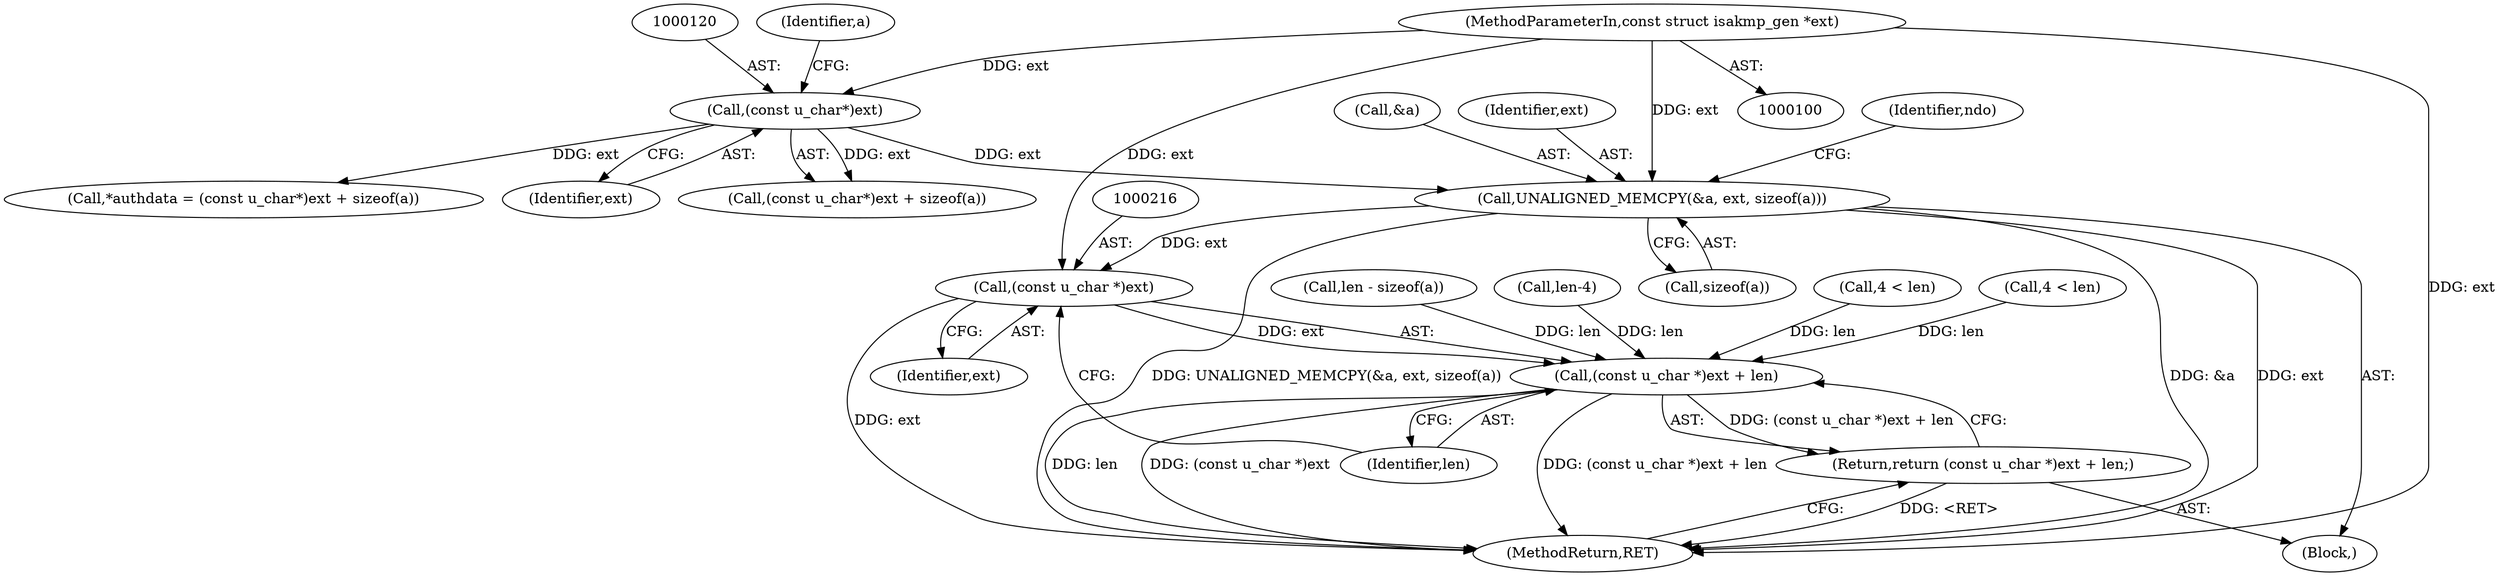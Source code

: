 digraph "0_tcpdump_c2ef693866beae071a24b45c49f9674af1df4028_1@pointer" {
"1000215" [label="(Call,(const u_char *)ext)"];
"1000128" [label="(Call,UNALIGNED_MEMCPY(&a, ext, sizeof(a)))"];
"1000119" [label="(Call,(const u_char*)ext)"];
"1000103" [label="(MethodParameterIn,const struct isakmp_gen *ext)"];
"1000214" [label="(Call,(const u_char *)ext + len)"];
"1000213" [label="(Return,return (const u_char *)ext + len;)"];
"1000213" [label="(Return,return (const u_char *)ext + len;)"];
"1000116" [label="(Call,*authdata = (const u_char*)ext + sizeof(a))"];
"1000135" [label="(Identifier,ndo)"];
"1000229" [label="(MethodReturn,RET)"];
"1000119" [label="(Call,(const u_char*)ext)"];
"1000214" [label="(Call,(const u_char *)ext + len)"];
"1000103" [label="(MethodParameterIn,const struct isakmp_gen *ext)"];
"1000129" [label="(Call,&a)"];
"1000187" [label="(Call,len - sizeof(a))"];
"1000123" [label="(Identifier,a)"];
"1000121" [label="(Identifier,ext)"];
"1000110" [label="(Block,)"];
"1000215" [label="(Call,(const u_char *)ext)"];
"1000131" [label="(Identifier,ext)"];
"1000128" [label="(Call,UNALIGNED_MEMCPY(&a, ext, sizeof(a)))"];
"1000217" [label="(Identifier,ext)"];
"1000157" [label="(Call,len-4)"];
"1000202" [label="(Call,4 < len)"];
"1000218" [label="(Identifier,len)"];
"1000172" [label="(Call,4 < len)"];
"1000132" [label="(Call,sizeof(a))"];
"1000118" [label="(Call,(const u_char*)ext + sizeof(a))"];
"1000215" -> "1000214"  [label="AST: "];
"1000215" -> "1000217"  [label="CFG: "];
"1000216" -> "1000215"  [label="AST: "];
"1000217" -> "1000215"  [label="AST: "];
"1000218" -> "1000215"  [label="CFG: "];
"1000215" -> "1000229"  [label="DDG: ext"];
"1000215" -> "1000214"  [label="DDG: ext"];
"1000128" -> "1000215"  [label="DDG: ext"];
"1000103" -> "1000215"  [label="DDG: ext"];
"1000128" -> "1000110"  [label="AST: "];
"1000128" -> "1000132"  [label="CFG: "];
"1000129" -> "1000128"  [label="AST: "];
"1000131" -> "1000128"  [label="AST: "];
"1000132" -> "1000128"  [label="AST: "];
"1000135" -> "1000128"  [label="CFG: "];
"1000128" -> "1000229"  [label="DDG: &a"];
"1000128" -> "1000229"  [label="DDG: UNALIGNED_MEMCPY(&a, ext, sizeof(a))"];
"1000128" -> "1000229"  [label="DDG: ext"];
"1000119" -> "1000128"  [label="DDG: ext"];
"1000103" -> "1000128"  [label="DDG: ext"];
"1000119" -> "1000118"  [label="AST: "];
"1000119" -> "1000121"  [label="CFG: "];
"1000120" -> "1000119"  [label="AST: "];
"1000121" -> "1000119"  [label="AST: "];
"1000123" -> "1000119"  [label="CFG: "];
"1000119" -> "1000116"  [label="DDG: ext"];
"1000119" -> "1000118"  [label="DDG: ext"];
"1000103" -> "1000119"  [label="DDG: ext"];
"1000103" -> "1000100"  [label="AST: "];
"1000103" -> "1000229"  [label="DDG: ext"];
"1000214" -> "1000213"  [label="AST: "];
"1000214" -> "1000218"  [label="CFG: "];
"1000218" -> "1000214"  [label="AST: "];
"1000213" -> "1000214"  [label="CFG: "];
"1000214" -> "1000229"  [label="DDG: len"];
"1000214" -> "1000229"  [label="DDG: (const u_char *)ext"];
"1000214" -> "1000229"  [label="DDG: (const u_char *)ext + len"];
"1000214" -> "1000213"  [label="DDG: (const u_char *)ext + len"];
"1000187" -> "1000214"  [label="DDG: len"];
"1000157" -> "1000214"  [label="DDG: len"];
"1000172" -> "1000214"  [label="DDG: len"];
"1000202" -> "1000214"  [label="DDG: len"];
"1000213" -> "1000110"  [label="AST: "];
"1000229" -> "1000213"  [label="CFG: "];
"1000213" -> "1000229"  [label="DDG: <RET>"];
}
